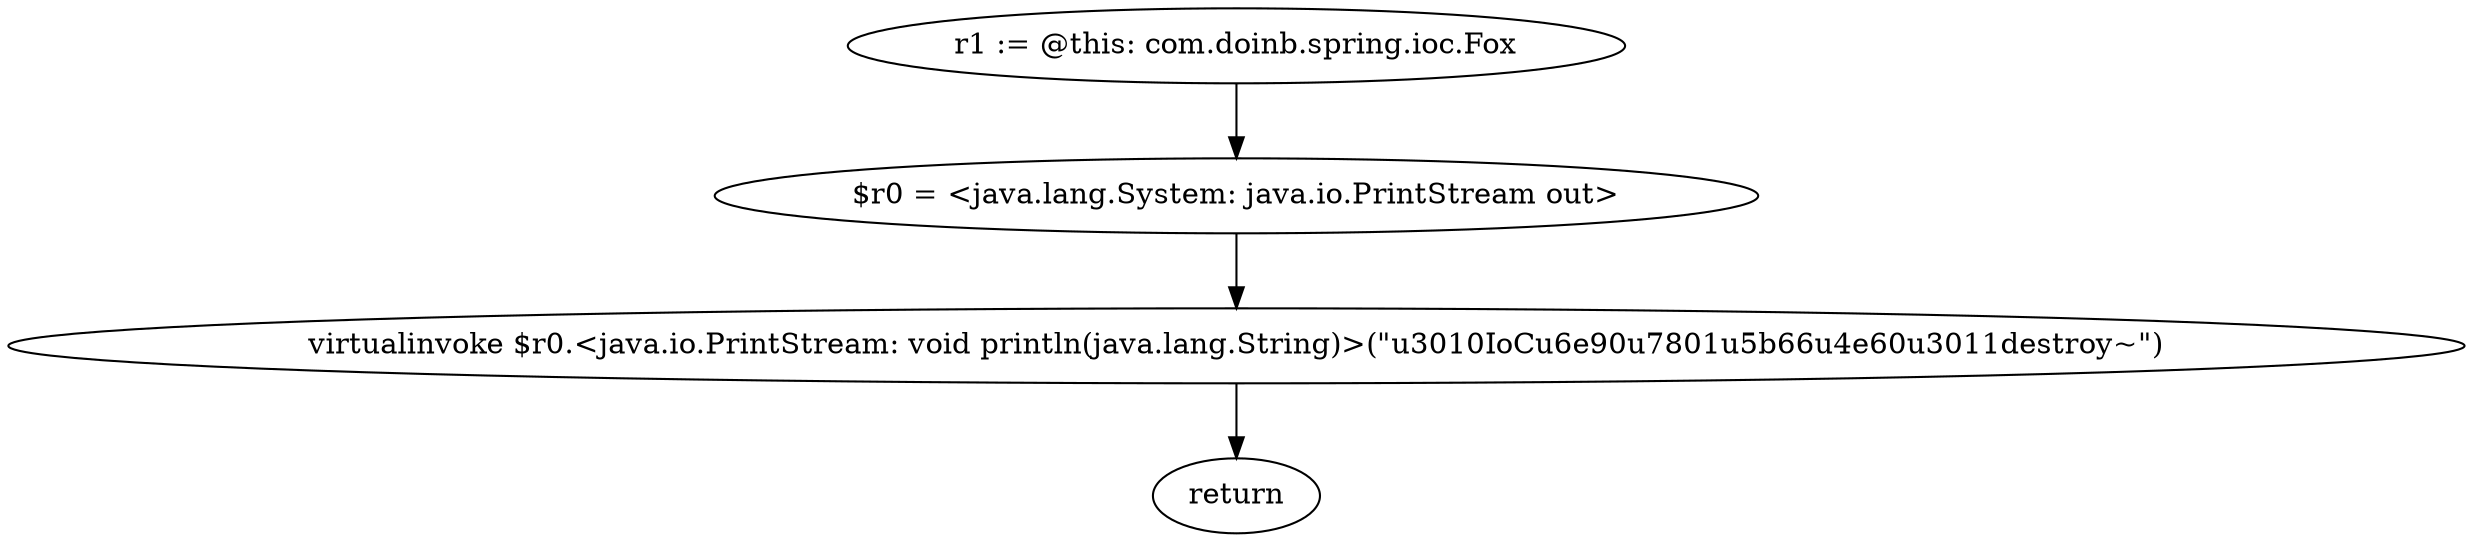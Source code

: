 digraph "unitGraph" {
    "r1 := @this: com.doinb.spring.ioc.Fox"
    "$r0 = <java.lang.System: java.io.PrintStream out>"
    "virtualinvoke $r0.<java.io.PrintStream: void println(java.lang.String)>(\"\u3010IoC\u6e90\u7801\u5b66\u4e60\u3011destroy~\")"
    "return"
    "r1 := @this: com.doinb.spring.ioc.Fox"->"$r0 = <java.lang.System: java.io.PrintStream out>";
    "$r0 = <java.lang.System: java.io.PrintStream out>"->"virtualinvoke $r0.<java.io.PrintStream: void println(java.lang.String)>(\"\u3010IoC\u6e90\u7801\u5b66\u4e60\u3011destroy~\")";
    "virtualinvoke $r0.<java.io.PrintStream: void println(java.lang.String)>(\"\u3010IoC\u6e90\u7801\u5b66\u4e60\u3011destroy~\")"->"return";
}
